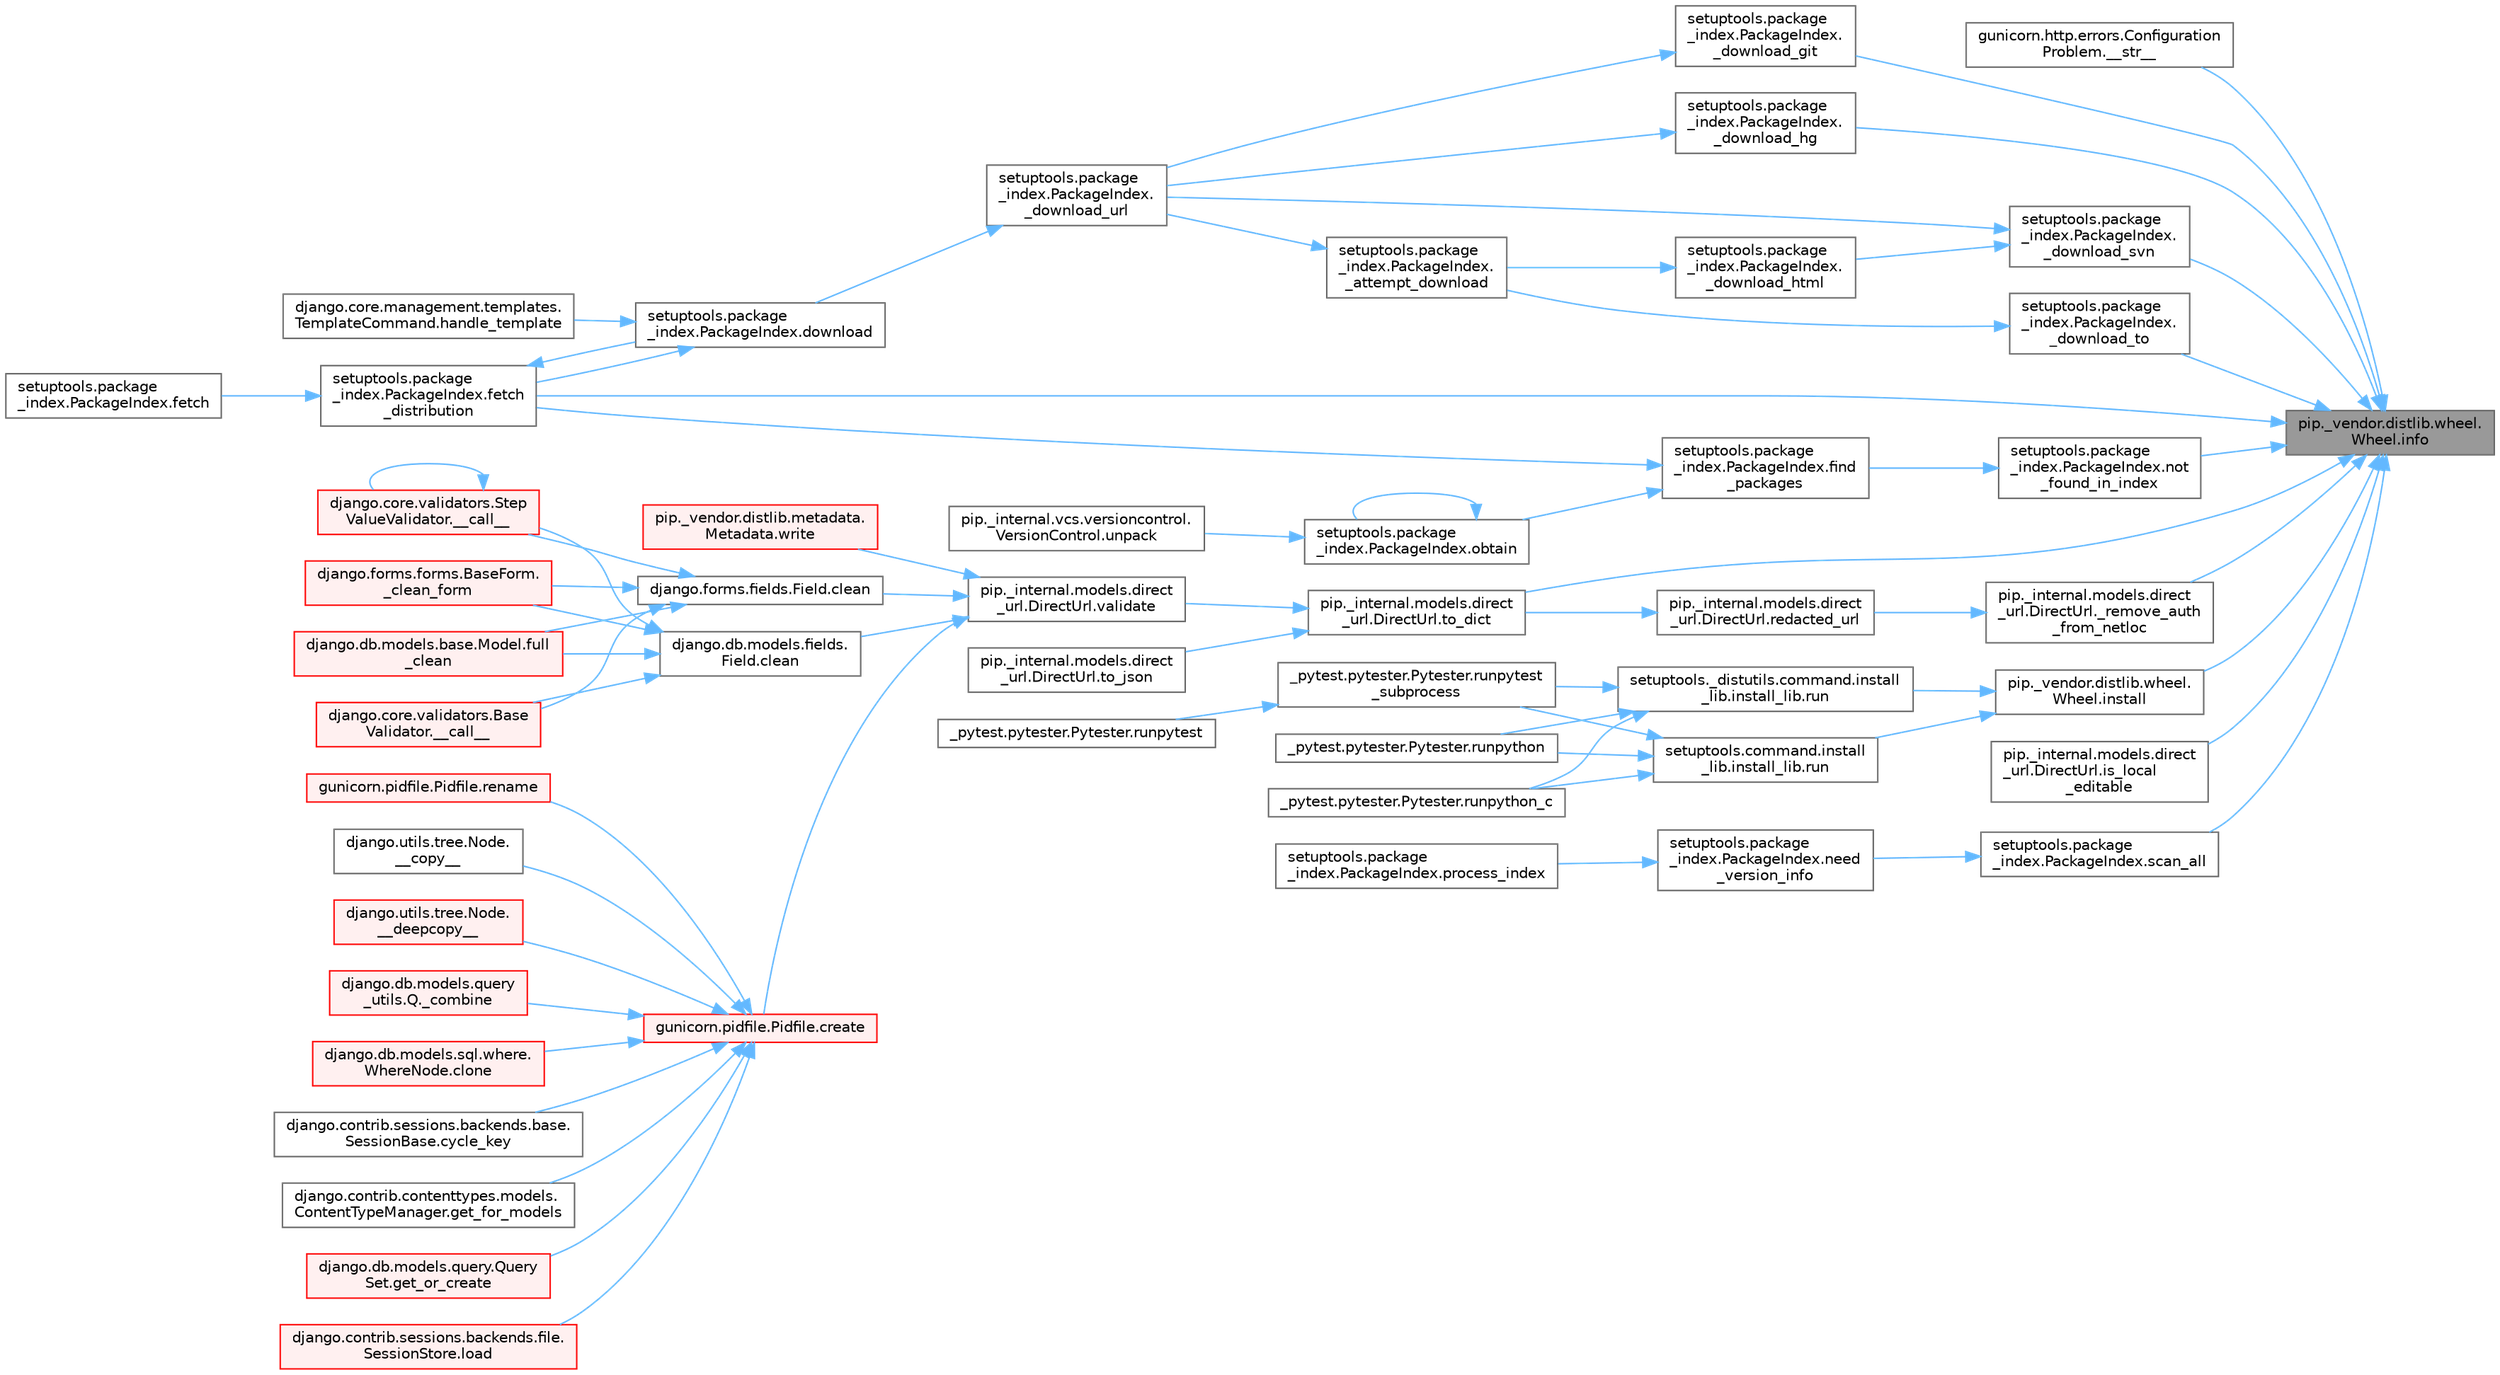digraph "pip._vendor.distlib.wheel.Wheel.info"
{
 // LATEX_PDF_SIZE
  bgcolor="transparent";
  edge [fontname=Helvetica,fontsize=10,labelfontname=Helvetica,labelfontsize=10];
  node [fontname=Helvetica,fontsize=10,shape=box,height=0.2,width=0.4];
  rankdir="RL";
  Node1 [id="Node000001",label="pip._vendor.distlib.wheel.\lWheel.info",height=0.2,width=0.4,color="gray40", fillcolor="grey60", style="filled", fontcolor="black",tooltip=" "];
  Node1 -> Node2 [id="edge1_Node000001_Node000002",dir="back",color="steelblue1",style="solid",tooltip=" "];
  Node2 [id="Node000002",label="gunicorn.http.errors.Configuration\lProblem.__str__",height=0.2,width=0.4,color="grey40", fillcolor="white", style="filled",URL="$classgunicorn_1_1http_1_1errors_1_1_configuration_problem.html#a08b541e472ddcb99f48f882331f9c633",tooltip=" "];
  Node1 -> Node3 [id="edge2_Node000001_Node000003",dir="back",color="steelblue1",style="solid",tooltip=" "];
  Node3 [id="Node000003",label="setuptools.package\l_index.PackageIndex.\l_download_git",height=0.2,width=0.4,color="grey40", fillcolor="white", style="filled",URL="$classsetuptools_1_1package__index_1_1_package_index.html#ab1314a1d26917b0a04cc8ece0032d7e3",tooltip=" "];
  Node3 -> Node4 [id="edge3_Node000003_Node000004",dir="back",color="steelblue1",style="solid",tooltip=" "];
  Node4 [id="Node000004",label="setuptools.package\l_index.PackageIndex.\l_download_url",height=0.2,width=0.4,color="grey40", fillcolor="white", style="filled",URL="$classsetuptools_1_1package__index_1_1_package_index.html#a25b8ace0fd40420f0409eede723b5a66",tooltip=" "];
  Node4 -> Node5 [id="edge4_Node000004_Node000005",dir="back",color="steelblue1",style="solid",tooltip=" "];
  Node5 [id="Node000005",label="setuptools.package\l_index.PackageIndex.download",height=0.2,width=0.4,color="grey40", fillcolor="white", style="filled",URL="$classsetuptools_1_1package__index_1_1_package_index.html#a4a93ea395682af3e5a7fa8f1011e77ac",tooltip=" "];
  Node5 -> Node6 [id="edge5_Node000005_Node000006",dir="back",color="steelblue1",style="solid",tooltip=" "];
  Node6 [id="Node000006",label="setuptools.package\l_index.PackageIndex.fetch\l_distribution",height=0.2,width=0.4,color="grey40", fillcolor="white", style="filled",URL="$classsetuptools_1_1package__index_1_1_package_index.html#ac5576b29d3cea2f46cf7f84d7a991cbe",tooltip=" "];
  Node6 -> Node5 [id="edge6_Node000006_Node000005",dir="back",color="steelblue1",style="solid",tooltip=" "];
  Node6 -> Node7 [id="edge7_Node000006_Node000007",dir="back",color="steelblue1",style="solid",tooltip=" "];
  Node7 [id="Node000007",label="setuptools.package\l_index.PackageIndex.fetch",height=0.2,width=0.4,color="grey40", fillcolor="white", style="filled",URL="$classsetuptools_1_1package__index_1_1_package_index.html#acf5a2232ec3075833accee3b11f57469",tooltip=" "];
  Node5 -> Node8 [id="edge8_Node000005_Node000008",dir="back",color="steelblue1",style="solid",tooltip=" "];
  Node8 [id="Node000008",label="django.core.management.templates.\lTemplateCommand.handle_template",height=0.2,width=0.4,color="grey40", fillcolor="white", style="filled",URL="$classdjango_1_1core_1_1management_1_1templates_1_1_template_command.html#adcce3591560a5bd2bc6c8ac909018d88",tooltip=" "];
  Node1 -> Node9 [id="edge9_Node000001_Node000009",dir="back",color="steelblue1",style="solid",tooltip=" "];
  Node9 [id="Node000009",label="setuptools.package\l_index.PackageIndex.\l_download_hg",height=0.2,width=0.4,color="grey40", fillcolor="white", style="filled",URL="$classsetuptools_1_1package__index_1_1_package_index.html#a0ee548df8c0f94ba441bcd80fa3e5103",tooltip=" "];
  Node9 -> Node4 [id="edge10_Node000009_Node000004",dir="back",color="steelblue1",style="solid",tooltip=" "];
  Node1 -> Node10 [id="edge11_Node000001_Node000010",dir="back",color="steelblue1",style="solid",tooltip=" "];
  Node10 [id="Node000010",label="setuptools.package\l_index.PackageIndex.\l_download_svn",height=0.2,width=0.4,color="grey40", fillcolor="white", style="filled",URL="$classsetuptools_1_1package__index_1_1_package_index.html#a81dace6f0ecf75081f9fad736c19f0ad",tooltip=" "];
  Node10 -> Node11 [id="edge12_Node000010_Node000011",dir="back",color="steelblue1",style="solid",tooltip=" "];
  Node11 [id="Node000011",label="setuptools.package\l_index.PackageIndex.\l_download_html",height=0.2,width=0.4,color="grey40", fillcolor="white", style="filled",URL="$classsetuptools_1_1package__index_1_1_package_index.html#a76657655fc22b35a588f54b927b7a8f5",tooltip=" "];
  Node11 -> Node12 [id="edge13_Node000011_Node000012",dir="back",color="steelblue1",style="solid",tooltip=" "];
  Node12 [id="Node000012",label="setuptools.package\l_index.PackageIndex.\l_attempt_download",height=0.2,width=0.4,color="grey40", fillcolor="white", style="filled",URL="$classsetuptools_1_1package__index_1_1_package_index.html#a61f641d014041c5635334233fb5187af",tooltip=" "];
  Node12 -> Node4 [id="edge14_Node000012_Node000004",dir="back",color="steelblue1",style="solid",tooltip=" "];
  Node10 -> Node4 [id="edge15_Node000010_Node000004",dir="back",color="steelblue1",style="solid",tooltip=" "];
  Node1 -> Node13 [id="edge16_Node000001_Node000013",dir="back",color="steelblue1",style="solid",tooltip=" "];
  Node13 [id="Node000013",label="setuptools.package\l_index.PackageIndex.\l_download_to",height=0.2,width=0.4,color="grey40", fillcolor="white", style="filled",URL="$classsetuptools_1_1package__index_1_1_package_index.html#aeccafd2a1047436cd2ad36119fea849c",tooltip=" "];
  Node13 -> Node12 [id="edge17_Node000013_Node000012",dir="back",color="steelblue1",style="solid",tooltip=" "];
  Node1 -> Node14 [id="edge18_Node000001_Node000014",dir="back",color="steelblue1",style="solid",tooltip=" "];
  Node14 [id="Node000014",label="pip._internal.models.direct\l_url.DirectUrl._remove_auth\l_from_netloc",height=0.2,width=0.4,color="grey40", fillcolor="white", style="filled",URL="$classpip_1_1__internal_1_1models_1_1direct__url_1_1_direct_url.html#a67ca6b45b59c3d0c5c365e6c201f8606",tooltip=" "];
  Node14 -> Node15 [id="edge19_Node000014_Node000015",dir="back",color="steelblue1",style="solid",tooltip=" "];
  Node15 [id="Node000015",label="pip._internal.models.direct\l_url.DirectUrl.redacted_url",height=0.2,width=0.4,color="grey40", fillcolor="white", style="filled",URL="$classpip_1_1__internal_1_1models_1_1direct__url_1_1_direct_url.html#a89ea51f8e2e338b29a310b501e60ee6f",tooltip=" "];
  Node15 -> Node16 [id="edge20_Node000015_Node000016",dir="back",color="steelblue1",style="solid",tooltip=" "];
  Node16 [id="Node000016",label="pip._internal.models.direct\l_url.DirectUrl.to_dict",height=0.2,width=0.4,color="grey40", fillcolor="white", style="filled",URL="$classpip_1_1__internal_1_1models_1_1direct__url_1_1_direct_url.html#ab3a05143f7057bf300597cd147dadaa3",tooltip=" "];
  Node16 -> Node17 [id="edge21_Node000016_Node000017",dir="back",color="steelblue1",style="solid",tooltip=" "];
  Node17 [id="Node000017",label="pip._internal.models.direct\l_url.DirectUrl.to_json",height=0.2,width=0.4,color="grey40", fillcolor="white", style="filled",URL="$classpip_1_1__internal_1_1models_1_1direct__url_1_1_direct_url.html#ab0e76538330d6b55755cb4520e8a4d00",tooltip=" "];
  Node16 -> Node18 [id="edge22_Node000016_Node000018",dir="back",color="steelblue1",style="solid",tooltip=" "];
  Node18 [id="Node000018",label="pip._internal.models.direct\l_url.DirectUrl.validate",height=0.2,width=0.4,color="grey40", fillcolor="white", style="filled",URL="$classpip_1_1__internal_1_1models_1_1direct__url_1_1_direct_url.html#a2d3956ee708fd1d544dc581257f0a7b4",tooltip=" "];
  Node18 -> Node19 [id="edge23_Node000018_Node000019",dir="back",color="steelblue1",style="solid",tooltip=" "];
  Node19 [id="Node000019",label="django.db.models.fields.\lField.clean",height=0.2,width=0.4,color="grey40", fillcolor="white", style="filled",URL="$classdjango_1_1db_1_1models_1_1fields_1_1_field.html#a4882fa20e9148ee8315b937e9cea41bf",tooltip=" "];
  Node19 -> Node20 [id="edge24_Node000019_Node000020",dir="back",color="steelblue1",style="solid",tooltip=" "];
  Node20 [id="Node000020",label="django.core.validators.Base\lValidator.__call__",height=0.2,width=0.4,color="red", fillcolor="#FFF0F0", style="filled",URL="$classdjango_1_1core_1_1validators_1_1_base_validator.html#ac718256582df714e061c6b927e045d12",tooltip=" "];
  Node19 -> Node23 [id="edge25_Node000019_Node000023",dir="back",color="steelblue1",style="solid",tooltip=" "];
  Node23 [id="Node000023",label="django.core.validators.Step\lValueValidator.__call__",height=0.2,width=0.4,color="red", fillcolor="#FFF0F0", style="filled",URL="$classdjango_1_1core_1_1validators_1_1_step_value_validator.html#aebdbf74fe74c5b999350df9c1852714c",tooltip=" "];
  Node23 -> Node23 [id="edge26_Node000023_Node000023",dir="back",color="steelblue1",style="solid",tooltip=" "];
  Node19 -> Node24 [id="edge27_Node000019_Node000024",dir="back",color="steelblue1",style="solid",tooltip=" "];
  Node24 [id="Node000024",label="django.forms.forms.BaseForm.\l_clean_form",height=0.2,width=0.4,color="red", fillcolor="#FFF0F0", style="filled",URL="$classdjango_1_1forms_1_1forms_1_1_base_form.html#ae5eed108001c1a75985b75174fe23f1f",tooltip=" "];
  Node19 -> Node637 [id="edge28_Node000019_Node000637",dir="back",color="steelblue1",style="solid",tooltip=" "];
  Node637 [id="Node000637",label="django.db.models.base.Model.full\l_clean",height=0.2,width=0.4,color="red", fillcolor="#FFF0F0", style="filled",URL="$classdjango_1_1db_1_1models_1_1base_1_1_model.html#a2e68bd042bd3e52b086f8838eeaa416f",tooltip=" "];
  Node18 -> Node1117 [id="edge29_Node000018_Node001117",dir="back",color="steelblue1",style="solid",tooltip=" "];
  Node1117 [id="Node001117",label="django.forms.fields.Field.clean",height=0.2,width=0.4,color="grey40", fillcolor="white", style="filled",URL="$classdjango_1_1forms_1_1fields_1_1_field.html#aee75acad433887bd31c6f298ebd77195",tooltip=" "];
  Node1117 -> Node20 [id="edge30_Node001117_Node000020",dir="back",color="steelblue1",style="solid",tooltip=" "];
  Node1117 -> Node23 [id="edge31_Node001117_Node000023",dir="back",color="steelblue1",style="solid",tooltip=" "];
  Node1117 -> Node24 [id="edge32_Node001117_Node000024",dir="back",color="steelblue1",style="solid",tooltip=" "];
  Node1117 -> Node637 [id="edge33_Node001117_Node000637",dir="back",color="steelblue1",style="solid",tooltip=" "];
  Node18 -> Node1118 [id="edge34_Node000018_Node001118",dir="back",color="steelblue1",style="solid",tooltip=" "];
  Node1118 [id="Node001118",label="gunicorn.pidfile.Pidfile.create",height=0.2,width=0.4,color="red", fillcolor="#FFF0F0", style="filled",URL="$classgunicorn_1_1pidfile_1_1_pidfile.html#a739ebe5daa90135eb5ab41ed81b0e31d",tooltip=" "];
  Node1118 -> Node308 [id="edge35_Node001118_Node000308",dir="back",color="steelblue1",style="solid",tooltip=" "];
  Node308 [id="Node000308",label="django.utils.tree.Node.\l__copy__",height=0.2,width=0.4,color="grey40", fillcolor="white", style="filled",URL="$classdjango_1_1utils_1_1tree_1_1_node.html#abae878f6b4500b8b241c23d8fac46e63",tooltip=" "];
  Node1118 -> Node309 [id="edge36_Node001118_Node000309",dir="back",color="steelblue1",style="solid",tooltip=" "];
  Node309 [id="Node000309",label="django.utils.tree.Node.\l__deepcopy__",height=0.2,width=0.4,color="red", fillcolor="#FFF0F0", style="filled",URL="$classdjango_1_1utils_1_1tree_1_1_node.html#a38840c46ded3963808edbeec90765d6b",tooltip=" "];
  Node1118 -> Node156 [id="edge37_Node001118_Node000156",dir="back",color="steelblue1",style="solid",tooltip=" "];
  Node156 [id="Node000156",label="django.db.models.query\l_utils.Q._combine",height=0.2,width=0.4,color="red", fillcolor="#FFF0F0", style="filled",URL="$classdjango_1_1db_1_1models_1_1query__utils_1_1_q.html#ade621b98231b73615e1aa3a726560c55",tooltip=" "];
  Node1118 -> Node530 [id="edge38_Node001118_Node000530",dir="back",color="steelblue1",style="solid",tooltip=" "];
  Node530 [id="Node000530",label="django.db.models.sql.where.\lWhereNode.clone",height=0.2,width=0.4,color="red", fillcolor="#FFF0F0", style="filled",URL="$classdjango_1_1db_1_1models_1_1sql_1_1where_1_1_where_node.html#a0faff63950b774ce4ad391ea1f6b6d2c",tooltip=" "];
  Node1118 -> Node85 [id="edge39_Node001118_Node000085",dir="back",color="steelblue1",style="solid",tooltip=" "];
  Node85 [id="Node000085",label="django.contrib.sessions.backends.base.\lSessionBase.cycle_key",height=0.2,width=0.4,color="grey40", fillcolor="white", style="filled",URL="$classdjango_1_1contrib_1_1sessions_1_1backends_1_1base_1_1_session_base.html#a6955e9bebe4e5b7d463bccfcf9181016",tooltip=" "];
  Node1118 -> Node686 [id="edge40_Node001118_Node000686",dir="back",color="steelblue1",style="solid",tooltip=" "];
  Node686 [id="Node000686",label="django.contrib.contenttypes.models.\lContentTypeManager.get_for_models",height=0.2,width=0.4,color="grey40", fillcolor="white", style="filled",URL="$classdjango_1_1contrib_1_1contenttypes_1_1models_1_1_content_type_manager.html#a541a2e215680799739b6f8c1b19ddda4",tooltip=" "];
  Node1118 -> Node687 [id="edge41_Node001118_Node000687",dir="back",color="steelblue1",style="solid",tooltip=" "];
  Node687 [id="Node000687",label="django.db.models.query.Query\lSet.get_or_create",height=0.2,width=0.4,color="red", fillcolor="#FFF0F0", style="filled",URL="$classdjango_1_1db_1_1models_1_1query_1_1_query_set.html#a0f727927ec4d1b9f3087b831cc911c59",tooltip=" "];
  Node1118 -> Node513 [id="edge42_Node001118_Node000513",dir="back",color="steelblue1",style="solid",tooltip=" "];
  Node513 [id="Node000513",label="django.contrib.sessions.backends.file.\lSessionStore.load",height=0.2,width=0.4,color="red", fillcolor="#FFF0F0", style="filled",URL="$classdjango_1_1contrib_1_1sessions_1_1backends_1_1file_1_1_session_store.html#a408fa63512306fbaa7bbb62742f0295f",tooltip=" "];
  Node1118 -> Node689 [id="edge43_Node001118_Node000689",dir="back",color="steelblue1",style="solid",tooltip=" "];
  Node689 [id="Node000689",label="gunicorn.pidfile.Pidfile.rename",height=0.2,width=0.4,color="red", fillcolor="#FFF0F0", style="filled",URL="$classgunicorn_1_1pidfile_1_1_pidfile.html#af03623bf56b92f594700ba5e5f25bc76",tooltip=" "];
  Node18 -> Node598 [id="edge44_Node000018_Node000598",dir="back",color="steelblue1",style="solid",tooltip=" "];
  Node598 [id="Node000598",label="pip._vendor.distlib.metadata.\lMetadata.write",height=0.2,width=0.4,color="red", fillcolor="#FFF0F0", style="filled",URL="$classpip_1_1__vendor_1_1distlib_1_1metadata_1_1_metadata.html#a1a2c54572ca133a21190923864249820",tooltip=" "];
  Node1 -> Node6 [id="edge45_Node000001_Node000006",dir="back",color="steelblue1",style="solid",tooltip=" "];
  Node1 -> Node592 [id="edge46_Node000001_Node000592",dir="back",color="steelblue1",style="solid",tooltip=" "];
  Node592 [id="Node000592",label="pip._vendor.distlib.wheel.\lWheel.install",height=0.2,width=0.4,color="grey40", fillcolor="white", style="filled",URL="$classpip_1_1__vendor_1_1distlib_1_1wheel_1_1_wheel.html#a2d42ca18eda62d320111afef46504f5c",tooltip=" "];
  Node592 -> Node431 [id="edge47_Node000592_Node000431",dir="back",color="steelblue1",style="solid",tooltip=" "];
  Node431 [id="Node000431",label="setuptools._distutils.command.install\l_lib.install_lib.run",height=0.2,width=0.4,color="grey40", fillcolor="white", style="filled",URL="$classsetuptools_1_1__distutils_1_1command_1_1install__lib_1_1install__lib.html#aedc0eea27e626a25be51489b2cc77c40",tooltip=" "];
  Node431 -> Node63 [id="edge48_Node000431_Node000063",dir="back",color="steelblue1",style="solid",tooltip=" "];
  Node63 [id="Node000063",label="_pytest.pytester.Pytester.runpytest\l_subprocess",height=0.2,width=0.4,color="grey40", fillcolor="white", style="filled",URL="$class__pytest_1_1pytester_1_1_pytester.html#a59323c6d6a1469a1206f1c0b8fce99c9",tooltip=" "];
  Node63 -> Node64 [id="edge49_Node000063_Node000064",dir="back",color="steelblue1",style="solid",tooltip=" "];
  Node64 [id="Node000064",label="_pytest.pytester.Pytester.runpytest",height=0.2,width=0.4,color="grey40", fillcolor="white", style="filled",URL="$class__pytest_1_1pytester_1_1_pytester.html#a2765db48ffe1b8853581d711ff43a87b",tooltip=" "];
  Node431 -> Node65 [id="edge50_Node000431_Node000065",dir="back",color="steelblue1",style="solid",tooltip=" "];
  Node65 [id="Node000065",label="_pytest.pytester.Pytester.runpython",height=0.2,width=0.4,color="grey40", fillcolor="white", style="filled",URL="$class__pytest_1_1pytester_1_1_pytester.html#a4e0c539507f15fd333cf618faf9687ef",tooltip=" "];
  Node431 -> Node66 [id="edge51_Node000431_Node000066",dir="back",color="steelblue1",style="solid",tooltip=" "];
  Node66 [id="Node000066",label="_pytest.pytester.Pytester.runpython_c",height=0.2,width=0.4,color="grey40", fillcolor="white", style="filled",URL="$class__pytest_1_1pytester_1_1_pytester.html#aea789acfe206d9c40d9a6bf54a337f2a",tooltip=" "];
  Node592 -> Node432 [id="edge52_Node000592_Node000432",dir="back",color="steelblue1",style="solid",tooltip=" "];
  Node432 [id="Node000432",label="setuptools.command.install\l_lib.install_lib.run",height=0.2,width=0.4,color="grey40", fillcolor="white", style="filled",URL="$classsetuptools_1_1command_1_1install__lib_1_1install__lib.html#a50c62121b7ed69229e4cf2d331ff5fa3",tooltip=" "];
  Node432 -> Node63 [id="edge53_Node000432_Node000063",dir="back",color="steelblue1",style="solid",tooltip=" "];
  Node432 -> Node65 [id="edge54_Node000432_Node000065",dir="back",color="steelblue1",style="solid",tooltip=" "];
  Node432 -> Node66 [id="edge55_Node000432_Node000066",dir="back",color="steelblue1",style="solid",tooltip=" "];
  Node1 -> Node2795 [id="edge56_Node000001_Node002795",dir="back",color="steelblue1",style="solid",tooltip=" "];
  Node2795 [id="Node002795",label="pip._internal.models.direct\l_url.DirectUrl.is_local\l_editable",height=0.2,width=0.4,color="grey40", fillcolor="white", style="filled",URL="$classpip_1_1__internal_1_1models_1_1direct__url_1_1_direct_url.html#acbbe586323346ab82ae87486b6df5530",tooltip=" "];
  Node1 -> Node2796 [id="edge57_Node000001_Node002796",dir="back",color="steelblue1",style="solid",tooltip=" "];
  Node2796 [id="Node002796",label="setuptools.package\l_index.PackageIndex.not\l_found_in_index",height=0.2,width=0.4,color="grey40", fillcolor="white", style="filled",URL="$classsetuptools_1_1package__index_1_1_package_index.html#a84e2a83509f553cd8357b38ff525fa10",tooltip=" "];
  Node2796 -> Node708 [id="edge58_Node002796_Node000708",dir="back",color="steelblue1",style="solid",tooltip=" "];
  Node708 [id="Node000708",label="setuptools.package\l_index.PackageIndex.find\l_packages",height=0.2,width=0.4,color="grey40", fillcolor="white", style="filled",URL="$classsetuptools_1_1package__index_1_1_package_index.html#a80e9512d0dd15c5322cddde4fadd180b",tooltip=" "];
  Node708 -> Node6 [id="edge59_Node000708_Node000006",dir="back",color="steelblue1",style="solid",tooltip=" "];
  Node708 -> Node709 [id="edge60_Node000708_Node000709",dir="back",color="steelblue1",style="solid",tooltip=" "];
  Node709 [id="Node000709",label="setuptools.package\l_index.PackageIndex.obtain",height=0.2,width=0.4,color="grey40", fillcolor="white", style="filled",URL="$classsetuptools_1_1package__index_1_1_package_index.html#aa7825af997f2c8bf9723a23faedbb46f",tooltip=" "];
  Node709 -> Node709 [id="edge61_Node000709_Node000709",dir="back",color="steelblue1",style="solid",tooltip=" "];
  Node709 -> Node583 [id="edge62_Node000709_Node000583",dir="back",color="steelblue1",style="solid",tooltip=" "];
  Node583 [id="Node000583",label="pip._internal.vcs.versioncontrol.\lVersionControl.unpack",height=0.2,width=0.4,color="grey40", fillcolor="white", style="filled",URL="$classpip_1_1__internal_1_1vcs_1_1versioncontrol_1_1_version_control.html#a93e11974b6af32c11398cba87d007074",tooltip=" "];
  Node1 -> Node711 [id="edge63_Node000001_Node000711",dir="back",color="steelblue1",style="solid",tooltip=" "];
  Node711 [id="Node000711",label="setuptools.package\l_index.PackageIndex.scan_all",height=0.2,width=0.4,color="grey40", fillcolor="white", style="filled",URL="$classsetuptools_1_1package__index_1_1_package_index.html#ac9b166c96ce16e09e23ab0603a253c33",tooltip=" "];
  Node711 -> Node712 [id="edge64_Node000711_Node000712",dir="back",color="steelblue1",style="solid",tooltip=" "];
  Node712 [id="Node000712",label="setuptools.package\l_index.PackageIndex.need\l_version_info",height=0.2,width=0.4,color="grey40", fillcolor="white", style="filled",URL="$classsetuptools_1_1package__index_1_1_package_index.html#a97954d8332873db10ccda55675a9145d",tooltip=" "];
  Node712 -> Node710 [id="edge65_Node000712_Node000710",dir="back",color="steelblue1",style="solid",tooltip=" "];
  Node710 [id="Node000710",label="setuptools.package\l_index.PackageIndex.process_index",height=0.2,width=0.4,color="grey40", fillcolor="white", style="filled",URL="$classsetuptools_1_1package__index_1_1_package_index.html#a0591364512b72a89f82bb8fc87b8123a",tooltip=" "];
  Node1 -> Node16 [id="edge66_Node000001_Node000016",dir="back",color="steelblue1",style="solid",tooltip=" "];
}
